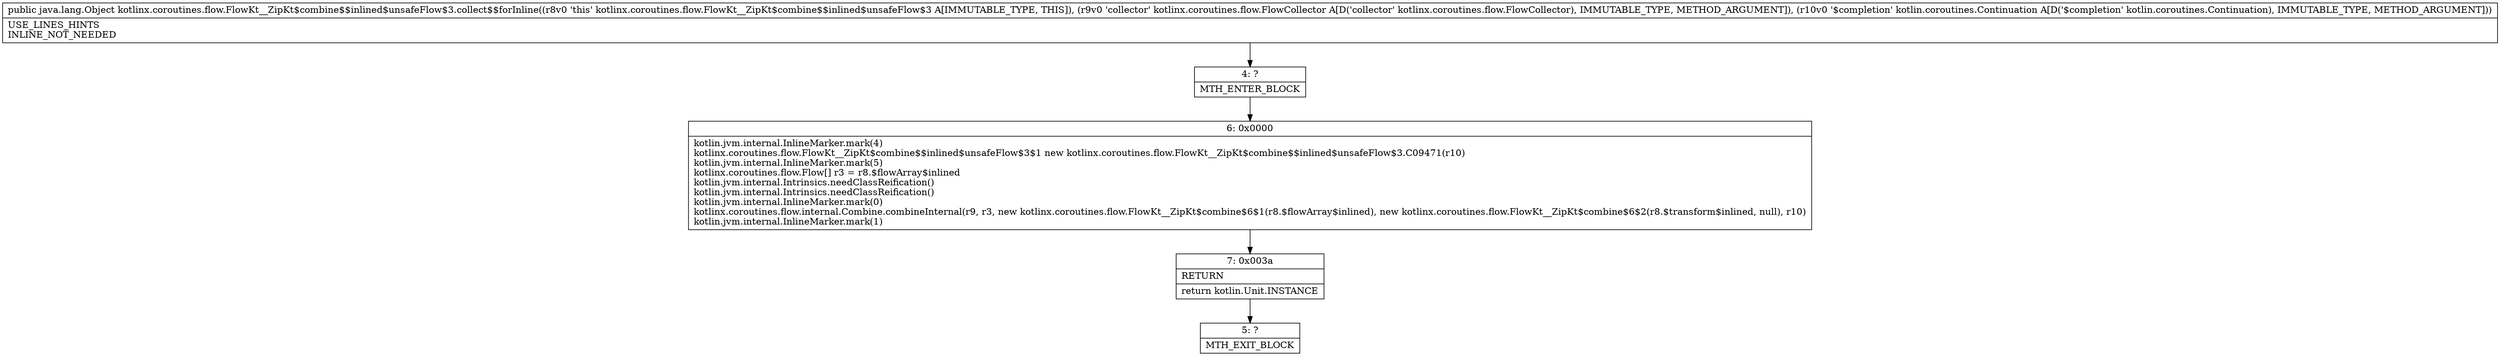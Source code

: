 digraph "CFG forkotlinx.coroutines.flow.FlowKt__ZipKt$combine$$inlined$unsafeFlow$3.collect$$forInline(Lkotlinx\/coroutines\/flow\/FlowCollector;Lkotlin\/coroutines\/Continuation;)Ljava\/lang\/Object;" {
Node_4 [shape=record,label="{4\:\ ?|MTH_ENTER_BLOCK\l}"];
Node_6 [shape=record,label="{6\:\ 0x0000|kotlin.jvm.internal.InlineMarker.mark(4)\lkotlinx.coroutines.flow.FlowKt__ZipKt$combine$$inlined$unsafeFlow$3$1 new kotlinx.coroutines.flow.FlowKt__ZipKt$combine$$inlined$unsafeFlow$3.C09471(r10)\lkotlin.jvm.internal.InlineMarker.mark(5)\lkotlinx.coroutines.flow.Flow[] r3 = r8.$flowArray$inlined\lkotlin.jvm.internal.Intrinsics.needClassReification()\lkotlin.jvm.internal.Intrinsics.needClassReification()\lkotlin.jvm.internal.InlineMarker.mark(0)\lkotlinx.coroutines.flow.internal.Combine.combineInternal(r9, r3, new kotlinx.coroutines.flow.FlowKt__ZipKt$combine$6$1(r8.$flowArray$inlined), new kotlinx.coroutines.flow.FlowKt__ZipKt$combine$6$2(r8.$transform$inlined, null), r10)\lkotlin.jvm.internal.InlineMarker.mark(1)\l}"];
Node_7 [shape=record,label="{7\:\ 0x003a|RETURN\l|return kotlin.Unit.INSTANCE\l}"];
Node_5 [shape=record,label="{5\:\ ?|MTH_EXIT_BLOCK\l}"];
MethodNode[shape=record,label="{public java.lang.Object kotlinx.coroutines.flow.FlowKt__ZipKt$combine$$inlined$unsafeFlow$3.collect$$forInline((r8v0 'this' kotlinx.coroutines.flow.FlowKt__ZipKt$combine$$inlined$unsafeFlow$3 A[IMMUTABLE_TYPE, THIS]), (r9v0 'collector' kotlinx.coroutines.flow.FlowCollector A[D('collector' kotlinx.coroutines.flow.FlowCollector), IMMUTABLE_TYPE, METHOD_ARGUMENT]), (r10v0 '$completion' kotlin.coroutines.Continuation A[D('$completion' kotlin.coroutines.Continuation), IMMUTABLE_TYPE, METHOD_ARGUMENT]))  | USE_LINES_HINTS\lINLINE_NOT_NEEDED\l}"];
MethodNode -> Node_4;Node_4 -> Node_6;
Node_6 -> Node_7;
Node_7 -> Node_5;
}

